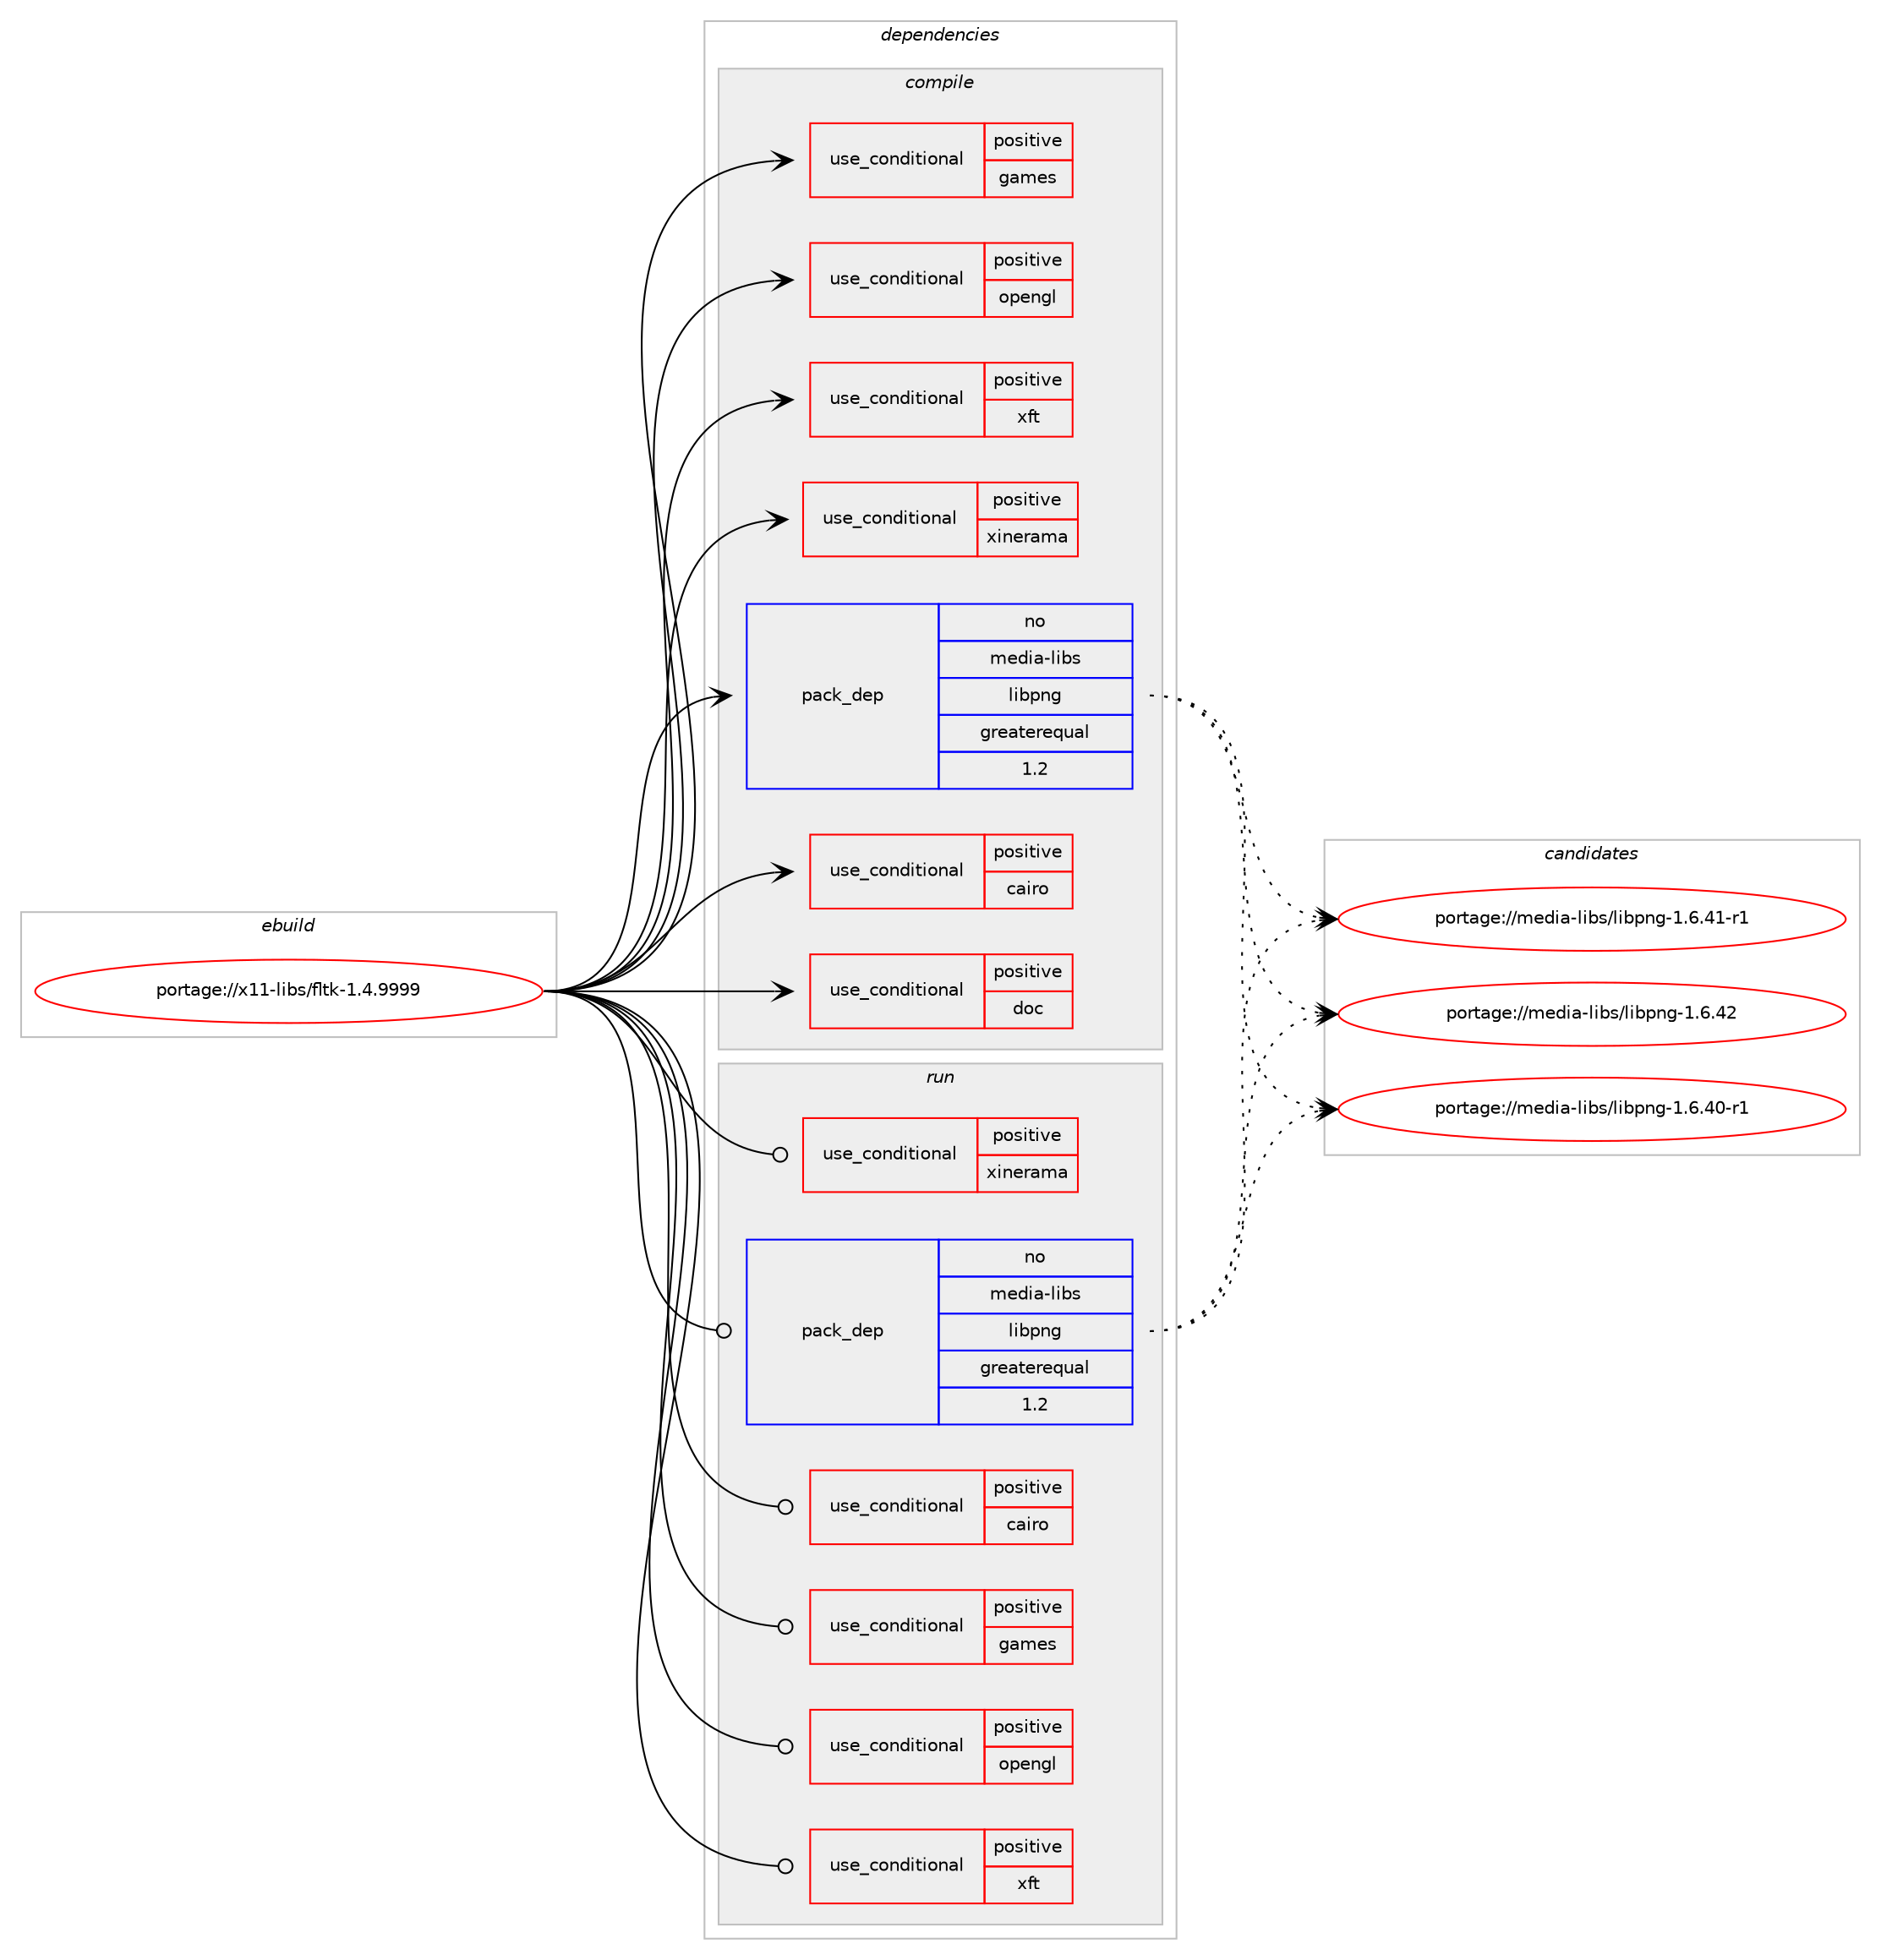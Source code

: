 digraph prolog {

# *************
# Graph options
# *************

newrank=true;
concentrate=true;
compound=true;
graph [rankdir=LR,fontname=Helvetica,fontsize=10,ranksep=1.5];#, ranksep=2.5, nodesep=0.2];
edge  [arrowhead=vee];
node  [fontname=Helvetica,fontsize=10];

# **********
# The ebuild
# **********

subgraph cluster_leftcol {
color=gray;
rank=same;
label=<<i>ebuild</i>>;
id [label="portage://x11-libs/fltk-1.4.9999", color=red, width=4, href="../x11-libs/fltk-1.4.9999.svg"];
}

# ****************
# The dependencies
# ****************

subgraph cluster_midcol {
color=gray;
label=<<i>dependencies</i>>;
subgraph cluster_compile {
fillcolor="#eeeeee";
style=filled;
label=<<i>compile</i>>;
subgraph cond17337 {
dependency26240 [label=<<TABLE BORDER="0" CELLBORDER="1" CELLSPACING="0" CELLPADDING="4"><TR><TD ROWSPAN="3" CELLPADDING="10">use_conditional</TD></TR><TR><TD>positive</TD></TR><TR><TD>cairo</TD></TR></TABLE>>, shape=none, color=red];
# *** BEGIN UNKNOWN DEPENDENCY TYPE (TODO) ***
# dependency26240 -> package_dependency(portage://x11-libs/fltk-1.4.9999,install,no,x11-libs,cairo,none,[,,],[],[use(optenable(abi_x86_32),negative),use(optenable(abi_x86_64),negative),use(optenable(abi_x86_x32),negative),use(optenable(abi_mips_n32),negative),use(optenable(abi_mips_n64),negative),use(optenable(abi_mips_o32),negative),use(optenable(abi_s390_32),negative),use(optenable(abi_s390_64),negative),use(enable(X),none)])
# *** END UNKNOWN DEPENDENCY TYPE (TODO) ***

}
id:e -> dependency26240:w [weight=20,style="solid",arrowhead="vee"];
subgraph cond17338 {
dependency26241 [label=<<TABLE BORDER="0" CELLBORDER="1" CELLSPACING="0" CELLPADDING="4"><TR><TD ROWSPAN="3" CELLPADDING="10">use_conditional</TD></TR><TR><TD>positive</TD></TR><TR><TD>doc</TD></TR></TABLE>>, shape=none, color=red];
# *** BEGIN UNKNOWN DEPENDENCY TYPE (TODO) ***
# dependency26241 -> package_dependency(portage://x11-libs/fltk-1.4.9999,install,no,app-text,doxygen,none,[,,],[],[])
# *** END UNKNOWN DEPENDENCY TYPE (TODO) ***

}
id:e -> dependency26241:w [weight=20,style="solid",arrowhead="vee"];
subgraph cond17339 {
dependency26242 [label=<<TABLE BORDER="0" CELLBORDER="1" CELLSPACING="0" CELLPADDING="4"><TR><TD ROWSPAN="3" CELLPADDING="10">use_conditional</TD></TR><TR><TD>positive</TD></TR><TR><TD>games</TD></TR></TABLE>>, shape=none, color=red];
# *** BEGIN UNKNOWN DEPENDENCY TYPE (TODO) ***
# dependency26242 -> package_dependency(portage://x11-libs/fltk-1.4.9999,install,weak,sys-block,blocks,none,[,,],[],[])
# *** END UNKNOWN DEPENDENCY TYPE (TODO) ***

}
id:e -> dependency26242:w [weight=20,style="solid",arrowhead="vee"];
subgraph cond17340 {
dependency26243 [label=<<TABLE BORDER="0" CELLBORDER="1" CELLSPACING="0" CELLPADDING="4"><TR><TD ROWSPAN="3" CELLPADDING="10">use_conditional</TD></TR><TR><TD>positive</TD></TR><TR><TD>opengl</TD></TR></TABLE>>, shape=none, color=red];
# *** BEGIN UNKNOWN DEPENDENCY TYPE (TODO) ***
# dependency26243 -> package_dependency(portage://x11-libs/fltk-1.4.9999,install,no,virtual,glu,none,[,,],[],[use(optenable(abi_x86_32),negative),use(optenable(abi_x86_64),negative),use(optenable(abi_x86_x32),negative),use(optenable(abi_mips_n32),negative),use(optenable(abi_mips_n64),negative),use(optenable(abi_mips_o32),negative),use(optenable(abi_s390_32),negative),use(optenable(abi_s390_64),negative)])
# *** END UNKNOWN DEPENDENCY TYPE (TODO) ***

# *** BEGIN UNKNOWN DEPENDENCY TYPE (TODO) ***
# dependency26243 -> package_dependency(portage://x11-libs/fltk-1.4.9999,install,no,virtual,opengl,none,[,,],[],[use(optenable(abi_x86_32),negative),use(optenable(abi_x86_64),negative),use(optenable(abi_x86_x32),negative),use(optenable(abi_mips_n32),negative),use(optenable(abi_mips_n64),negative),use(optenable(abi_mips_o32),negative),use(optenable(abi_s390_32),negative),use(optenable(abi_s390_64),negative)])
# *** END UNKNOWN DEPENDENCY TYPE (TODO) ***

}
id:e -> dependency26243:w [weight=20,style="solid",arrowhead="vee"];
subgraph cond17341 {
dependency26244 [label=<<TABLE BORDER="0" CELLBORDER="1" CELLSPACING="0" CELLPADDING="4"><TR><TD ROWSPAN="3" CELLPADDING="10">use_conditional</TD></TR><TR><TD>positive</TD></TR><TR><TD>xft</TD></TR></TABLE>>, shape=none, color=red];
# *** BEGIN UNKNOWN DEPENDENCY TYPE (TODO) ***
# dependency26244 -> package_dependency(portage://x11-libs/fltk-1.4.9999,install,no,x11-libs,libXft,none,[,,],[],[use(optenable(abi_x86_32),negative),use(optenable(abi_x86_64),negative),use(optenable(abi_x86_x32),negative),use(optenable(abi_mips_n32),negative),use(optenable(abi_mips_n64),negative),use(optenable(abi_mips_o32),negative),use(optenable(abi_s390_32),negative),use(optenable(abi_s390_64),negative)])
# *** END UNKNOWN DEPENDENCY TYPE (TODO) ***

}
id:e -> dependency26244:w [weight=20,style="solid",arrowhead="vee"];
subgraph cond17342 {
dependency26245 [label=<<TABLE BORDER="0" CELLBORDER="1" CELLSPACING="0" CELLPADDING="4"><TR><TD ROWSPAN="3" CELLPADDING="10">use_conditional</TD></TR><TR><TD>positive</TD></TR><TR><TD>xinerama</TD></TR></TABLE>>, shape=none, color=red];
# *** BEGIN UNKNOWN DEPENDENCY TYPE (TODO) ***
# dependency26245 -> package_dependency(portage://x11-libs/fltk-1.4.9999,install,no,x11-libs,libXinerama,none,[,,],[],[use(optenable(abi_x86_32),negative),use(optenable(abi_x86_64),negative),use(optenable(abi_x86_x32),negative),use(optenable(abi_mips_n32),negative),use(optenable(abi_mips_n64),negative),use(optenable(abi_mips_o32),negative),use(optenable(abi_s390_32),negative),use(optenable(abi_s390_64),negative)])
# *** END UNKNOWN DEPENDENCY TYPE (TODO) ***

}
id:e -> dependency26245:w [weight=20,style="solid",arrowhead="vee"];
subgraph pack8577 {
dependency26246 [label=<<TABLE BORDER="0" CELLBORDER="1" CELLSPACING="0" CELLPADDING="4" WIDTH="220"><TR><TD ROWSPAN="6" CELLPADDING="30">pack_dep</TD></TR><TR><TD WIDTH="110">no</TD></TR><TR><TD>media-libs</TD></TR><TR><TD>libpng</TD></TR><TR><TD>greaterequal</TD></TR><TR><TD>1.2</TD></TR></TABLE>>, shape=none, color=blue];
}
id:e -> dependency26246:w [weight=20,style="solid",arrowhead="vee"];
# *** BEGIN UNKNOWN DEPENDENCY TYPE (TODO) ***
# id -> package_dependency(portage://x11-libs/fltk-1.4.9999,install,no,sys-libs,zlib,none,[,,],[],[use(optenable(abi_x86_32),negative),use(optenable(abi_x86_64),negative),use(optenable(abi_x86_x32),negative),use(optenable(abi_mips_n32),negative),use(optenable(abi_mips_n64),negative),use(optenable(abi_mips_o32),negative),use(optenable(abi_s390_32),negative),use(optenable(abi_s390_64),negative)])
# *** END UNKNOWN DEPENDENCY TYPE (TODO) ***

# *** BEGIN UNKNOWN DEPENDENCY TYPE (TODO) ***
# id -> package_dependency(portage://x11-libs/fltk-1.4.9999,install,no,virtual,jpeg,none,[,,],[slot(0),equal],[use(optenable(abi_x86_32),negative),use(optenable(abi_x86_64),negative),use(optenable(abi_x86_x32),negative),use(optenable(abi_mips_n32),negative),use(optenable(abi_mips_n64),negative),use(optenable(abi_mips_o32),negative),use(optenable(abi_s390_32),negative),use(optenable(abi_s390_64),negative)])
# *** END UNKNOWN DEPENDENCY TYPE (TODO) ***

# *** BEGIN UNKNOWN DEPENDENCY TYPE (TODO) ***
# id -> package_dependency(portage://x11-libs/fltk-1.4.9999,install,no,virtual,pkgconfig,none,[,,],[],[])
# *** END UNKNOWN DEPENDENCY TYPE (TODO) ***

# *** BEGIN UNKNOWN DEPENDENCY TYPE (TODO) ***
# id -> package_dependency(portage://x11-libs/fltk-1.4.9999,install,no,x11-base,xorg-proto,none,[,,],[],[])
# *** END UNKNOWN DEPENDENCY TYPE (TODO) ***

# *** BEGIN UNKNOWN DEPENDENCY TYPE (TODO) ***
# id -> package_dependency(portage://x11-libs/fltk-1.4.9999,install,no,x11-libs,libICE,none,[,,],[],[use(optenable(abi_x86_32),negative),use(optenable(abi_x86_64),negative),use(optenable(abi_x86_x32),negative),use(optenable(abi_mips_n32),negative),use(optenable(abi_mips_n64),negative),use(optenable(abi_mips_o32),negative),use(optenable(abi_s390_32),negative),use(optenable(abi_s390_64),negative)])
# *** END UNKNOWN DEPENDENCY TYPE (TODO) ***

# *** BEGIN UNKNOWN DEPENDENCY TYPE (TODO) ***
# id -> package_dependency(portage://x11-libs/fltk-1.4.9999,install,no,x11-libs,libSM,none,[,,],[],[use(optenable(abi_x86_32),negative),use(optenable(abi_x86_64),negative),use(optenable(abi_x86_x32),negative),use(optenable(abi_mips_n32),negative),use(optenable(abi_mips_n64),negative),use(optenable(abi_mips_o32),negative),use(optenable(abi_s390_32),negative),use(optenable(abi_s390_64),negative)])
# *** END UNKNOWN DEPENDENCY TYPE (TODO) ***

# *** BEGIN UNKNOWN DEPENDENCY TYPE (TODO) ***
# id -> package_dependency(portage://x11-libs/fltk-1.4.9999,install,no,x11-libs,libXcursor,none,[,,],[],[use(optenable(abi_x86_32),negative),use(optenable(abi_x86_64),negative),use(optenable(abi_x86_x32),negative),use(optenable(abi_mips_n32),negative),use(optenable(abi_mips_n64),negative),use(optenable(abi_mips_o32),negative),use(optenable(abi_s390_32),negative),use(optenable(abi_s390_64),negative)])
# *** END UNKNOWN DEPENDENCY TYPE (TODO) ***

# *** BEGIN UNKNOWN DEPENDENCY TYPE (TODO) ***
# id -> package_dependency(portage://x11-libs/fltk-1.4.9999,install,no,x11-libs,libXext,none,[,,],[],[use(optenable(abi_x86_32),negative),use(optenable(abi_x86_64),negative),use(optenable(abi_x86_x32),negative),use(optenable(abi_mips_n32),negative),use(optenable(abi_mips_n64),negative),use(optenable(abi_mips_o32),negative),use(optenable(abi_s390_32),negative),use(optenable(abi_s390_64),negative)])
# *** END UNKNOWN DEPENDENCY TYPE (TODO) ***

# *** BEGIN UNKNOWN DEPENDENCY TYPE (TODO) ***
# id -> package_dependency(portage://x11-libs/fltk-1.4.9999,install,no,x11-libs,libXfixes,none,[,,],[],[use(optenable(abi_x86_32),negative),use(optenable(abi_x86_64),negative),use(optenable(abi_x86_x32),negative),use(optenable(abi_mips_n32),negative),use(optenable(abi_mips_n64),negative),use(optenable(abi_mips_o32),negative),use(optenable(abi_s390_32),negative),use(optenable(abi_s390_64),negative)])
# *** END UNKNOWN DEPENDENCY TYPE (TODO) ***

# *** BEGIN UNKNOWN DEPENDENCY TYPE (TODO) ***
# id -> package_dependency(portage://x11-libs/fltk-1.4.9999,install,no,x11-libs,libXt,none,[,,],[],[use(optenable(abi_x86_32),negative),use(optenable(abi_x86_64),negative),use(optenable(abi_x86_x32),negative),use(optenable(abi_mips_n32),negative),use(optenable(abi_mips_n64),negative),use(optenable(abi_mips_o32),negative),use(optenable(abi_s390_32),negative),use(optenable(abi_s390_64),negative)])
# *** END UNKNOWN DEPENDENCY TYPE (TODO) ***

}
subgraph cluster_compileandrun {
fillcolor="#eeeeee";
style=filled;
label=<<i>compile and run</i>>;
}
subgraph cluster_run {
fillcolor="#eeeeee";
style=filled;
label=<<i>run</i>>;
subgraph cond17343 {
dependency26247 [label=<<TABLE BORDER="0" CELLBORDER="1" CELLSPACING="0" CELLPADDING="4"><TR><TD ROWSPAN="3" CELLPADDING="10">use_conditional</TD></TR><TR><TD>positive</TD></TR><TR><TD>cairo</TD></TR></TABLE>>, shape=none, color=red];
# *** BEGIN UNKNOWN DEPENDENCY TYPE (TODO) ***
# dependency26247 -> package_dependency(portage://x11-libs/fltk-1.4.9999,run,no,x11-libs,cairo,none,[,,],[],[use(optenable(abi_x86_32),negative),use(optenable(abi_x86_64),negative),use(optenable(abi_x86_x32),negative),use(optenable(abi_mips_n32),negative),use(optenable(abi_mips_n64),negative),use(optenable(abi_mips_o32),negative),use(optenable(abi_s390_32),negative),use(optenable(abi_s390_64),negative),use(enable(X),none)])
# *** END UNKNOWN DEPENDENCY TYPE (TODO) ***

}
id:e -> dependency26247:w [weight=20,style="solid",arrowhead="odot"];
subgraph cond17344 {
dependency26248 [label=<<TABLE BORDER="0" CELLBORDER="1" CELLSPACING="0" CELLPADDING="4"><TR><TD ROWSPAN="3" CELLPADDING="10">use_conditional</TD></TR><TR><TD>positive</TD></TR><TR><TD>games</TD></TR></TABLE>>, shape=none, color=red];
# *** BEGIN UNKNOWN DEPENDENCY TYPE (TODO) ***
# dependency26248 -> package_dependency(portage://x11-libs/fltk-1.4.9999,run,weak,sys-block,blocks,none,[,,],[],[])
# *** END UNKNOWN DEPENDENCY TYPE (TODO) ***

}
id:e -> dependency26248:w [weight=20,style="solid",arrowhead="odot"];
subgraph cond17345 {
dependency26249 [label=<<TABLE BORDER="0" CELLBORDER="1" CELLSPACING="0" CELLPADDING="4"><TR><TD ROWSPAN="3" CELLPADDING="10">use_conditional</TD></TR><TR><TD>positive</TD></TR><TR><TD>opengl</TD></TR></TABLE>>, shape=none, color=red];
# *** BEGIN UNKNOWN DEPENDENCY TYPE (TODO) ***
# dependency26249 -> package_dependency(portage://x11-libs/fltk-1.4.9999,run,no,virtual,glu,none,[,,],[],[use(optenable(abi_x86_32),negative),use(optenable(abi_x86_64),negative),use(optenable(abi_x86_x32),negative),use(optenable(abi_mips_n32),negative),use(optenable(abi_mips_n64),negative),use(optenable(abi_mips_o32),negative),use(optenable(abi_s390_32),negative),use(optenable(abi_s390_64),negative)])
# *** END UNKNOWN DEPENDENCY TYPE (TODO) ***

# *** BEGIN UNKNOWN DEPENDENCY TYPE (TODO) ***
# dependency26249 -> package_dependency(portage://x11-libs/fltk-1.4.9999,run,no,virtual,opengl,none,[,,],[],[use(optenable(abi_x86_32),negative),use(optenable(abi_x86_64),negative),use(optenable(abi_x86_x32),negative),use(optenable(abi_mips_n32),negative),use(optenable(abi_mips_n64),negative),use(optenable(abi_mips_o32),negative),use(optenable(abi_s390_32),negative),use(optenable(abi_s390_64),negative)])
# *** END UNKNOWN DEPENDENCY TYPE (TODO) ***

}
id:e -> dependency26249:w [weight=20,style="solid",arrowhead="odot"];
subgraph cond17346 {
dependency26250 [label=<<TABLE BORDER="0" CELLBORDER="1" CELLSPACING="0" CELLPADDING="4"><TR><TD ROWSPAN="3" CELLPADDING="10">use_conditional</TD></TR><TR><TD>positive</TD></TR><TR><TD>xft</TD></TR></TABLE>>, shape=none, color=red];
# *** BEGIN UNKNOWN DEPENDENCY TYPE (TODO) ***
# dependency26250 -> package_dependency(portage://x11-libs/fltk-1.4.9999,run,no,x11-libs,libXft,none,[,,],[],[use(optenable(abi_x86_32),negative),use(optenable(abi_x86_64),negative),use(optenable(abi_x86_x32),negative),use(optenable(abi_mips_n32),negative),use(optenable(abi_mips_n64),negative),use(optenable(abi_mips_o32),negative),use(optenable(abi_s390_32),negative),use(optenable(abi_s390_64),negative)])
# *** END UNKNOWN DEPENDENCY TYPE (TODO) ***

}
id:e -> dependency26250:w [weight=20,style="solid",arrowhead="odot"];
subgraph cond17347 {
dependency26251 [label=<<TABLE BORDER="0" CELLBORDER="1" CELLSPACING="0" CELLPADDING="4"><TR><TD ROWSPAN="3" CELLPADDING="10">use_conditional</TD></TR><TR><TD>positive</TD></TR><TR><TD>xinerama</TD></TR></TABLE>>, shape=none, color=red];
# *** BEGIN UNKNOWN DEPENDENCY TYPE (TODO) ***
# dependency26251 -> package_dependency(portage://x11-libs/fltk-1.4.9999,run,no,x11-libs,libXinerama,none,[,,],[],[use(optenable(abi_x86_32),negative),use(optenable(abi_x86_64),negative),use(optenable(abi_x86_x32),negative),use(optenable(abi_mips_n32),negative),use(optenable(abi_mips_n64),negative),use(optenable(abi_mips_o32),negative),use(optenable(abi_s390_32),negative),use(optenable(abi_s390_64),negative)])
# *** END UNKNOWN DEPENDENCY TYPE (TODO) ***

}
id:e -> dependency26251:w [weight=20,style="solid",arrowhead="odot"];
subgraph pack8578 {
dependency26252 [label=<<TABLE BORDER="0" CELLBORDER="1" CELLSPACING="0" CELLPADDING="4" WIDTH="220"><TR><TD ROWSPAN="6" CELLPADDING="30">pack_dep</TD></TR><TR><TD WIDTH="110">no</TD></TR><TR><TD>media-libs</TD></TR><TR><TD>libpng</TD></TR><TR><TD>greaterequal</TD></TR><TR><TD>1.2</TD></TR></TABLE>>, shape=none, color=blue];
}
id:e -> dependency26252:w [weight=20,style="solid",arrowhead="odot"];
# *** BEGIN UNKNOWN DEPENDENCY TYPE (TODO) ***
# id -> package_dependency(portage://x11-libs/fltk-1.4.9999,run,no,sys-libs,zlib,none,[,,],[],[use(optenable(abi_x86_32),negative),use(optenable(abi_x86_64),negative),use(optenable(abi_x86_x32),negative),use(optenable(abi_mips_n32),negative),use(optenable(abi_mips_n64),negative),use(optenable(abi_mips_o32),negative),use(optenable(abi_s390_32),negative),use(optenable(abi_s390_64),negative)])
# *** END UNKNOWN DEPENDENCY TYPE (TODO) ***

# *** BEGIN UNKNOWN DEPENDENCY TYPE (TODO) ***
# id -> package_dependency(portage://x11-libs/fltk-1.4.9999,run,no,virtual,jpeg,none,[,,],[slot(0),equal],[use(optenable(abi_x86_32),negative),use(optenable(abi_x86_64),negative),use(optenable(abi_x86_x32),negative),use(optenable(abi_mips_n32),negative),use(optenable(abi_mips_n64),negative),use(optenable(abi_mips_o32),negative),use(optenable(abi_s390_32),negative),use(optenable(abi_s390_64),negative)])
# *** END UNKNOWN DEPENDENCY TYPE (TODO) ***

# *** BEGIN UNKNOWN DEPENDENCY TYPE (TODO) ***
# id -> package_dependency(portage://x11-libs/fltk-1.4.9999,run,no,x11-libs,libICE,none,[,,],[],[use(optenable(abi_x86_32),negative),use(optenable(abi_x86_64),negative),use(optenable(abi_x86_x32),negative),use(optenable(abi_mips_n32),negative),use(optenable(abi_mips_n64),negative),use(optenable(abi_mips_o32),negative),use(optenable(abi_s390_32),negative),use(optenable(abi_s390_64),negative)])
# *** END UNKNOWN DEPENDENCY TYPE (TODO) ***

# *** BEGIN UNKNOWN DEPENDENCY TYPE (TODO) ***
# id -> package_dependency(portage://x11-libs/fltk-1.4.9999,run,no,x11-libs,libSM,none,[,,],[],[use(optenable(abi_x86_32),negative),use(optenable(abi_x86_64),negative),use(optenable(abi_x86_x32),negative),use(optenable(abi_mips_n32),negative),use(optenable(abi_mips_n64),negative),use(optenable(abi_mips_o32),negative),use(optenable(abi_s390_32),negative),use(optenable(abi_s390_64),negative)])
# *** END UNKNOWN DEPENDENCY TYPE (TODO) ***

# *** BEGIN UNKNOWN DEPENDENCY TYPE (TODO) ***
# id -> package_dependency(portage://x11-libs/fltk-1.4.9999,run,no,x11-libs,libXcursor,none,[,,],[],[use(optenable(abi_x86_32),negative),use(optenable(abi_x86_64),negative),use(optenable(abi_x86_x32),negative),use(optenable(abi_mips_n32),negative),use(optenable(abi_mips_n64),negative),use(optenable(abi_mips_o32),negative),use(optenable(abi_s390_32),negative),use(optenable(abi_s390_64),negative)])
# *** END UNKNOWN DEPENDENCY TYPE (TODO) ***

# *** BEGIN UNKNOWN DEPENDENCY TYPE (TODO) ***
# id -> package_dependency(portage://x11-libs/fltk-1.4.9999,run,no,x11-libs,libXext,none,[,,],[],[use(optenable(abi_x86_32),negative),use(optenable(abi_x86_64),negative),use(optenable(abi_x86_x32),negative),use(optenable(abi_mips_n32),negative),use(optenable(abi_mips_n64),negative),use(optenable(abi_mips_o32),negative),use(optenable(abi_s390_32),negative),use(optenable(abi_s390_64),negative)])
# *** END UNKNOWN DEPENDENCY TYPE (TODO) ***

# *** BEGIN UNKNOWN DEPENDENCY TYPE (TODO) ***
# id -> package_dependency(portage://x11-libs/fltk-1.4.9999,run,no,x11-libs,libXfixes,none,[,,],[],[use(optenable(abi_x86_32),negative),use(optenable(abi_x86_64),negative),use(optenable(abi_x86_x32),negative),use(optenable(abi_mips_n32),negative),use(optenable(abi_mips_n64),negative),use(optenable(abi_mips_o32),negative),use(optenable(abi_s390_32),negative),use(optenable(abi_s390_64),negative)])
# *** END UNKNOWN DEPENDENCY TYPE (TODO) ***

# *** BEGIN UNKNOWN DEPENDENCY TYPE (TODO) ***
# id -> package_dependency(portage://x11-libs/fltk-1.4.9999,run,no,x11-libs,libXt,none,[,,],[],[use(optenable(abi_x86_32),negative),use(optenable(abi_x86_64),negative),use(optenable(abi_x86_x32),negative),use(optenable(abi_mips_n32),negative),use(optenable(abi_mips_n64),negative),use(optenable(abi_mips_o32),negative),use(optenable(abi_s390_32),negative),use(optenable(abi_s390_64),negative)])
# *** END UNKNOWN DEPENDENCY TYPE (TODO) ***

}
}

# **************
# The candidates
# **************

subgraph cluster_choices {
rank=same;
color=gray;
label=<<i>candidates</i>>;

subgraph choice8577 {
color=black;
nodesep=1;
choice1091011001059745108105981154710810598112110103454946544652484511449 [label="portage://media-libs/libpng-1.6.40-r1", color=red, width=4,href="../media-libs/libpng-1.6.40-r1.svg"];
choice1091011001059745108105981154710810598112110103454946544652494511449 [label="portage://media-libs/libpng-1.6.41-r1", color=red, width=4,href="../media-libs/libpng-1.6.41-r1.svg"];
choice109101100105974510810598115471081059811211010345494654465250 [label="portage://media-libs/libpng-1.6.42", color=red, width=4,href="../media-libs/libpng-1.6.42.svg"];
dependency26246:e -> choice1091011001059745108105981154710810598112110103454946544652484511449:w [style=dotted,weight="100"];
dependency26246:e -> choice1091011001059745108105981154710810598112110103454946544652494511449:w [style=dotted,weight="100"];
dependency26246:e -> choice109101100105974510810598115471081059811211010345494654465250:w [style=dotted,weight="100"];
}
subgraph choice8578 {
color=black;
nodesep=1;
choice1091011001059745108105981154710810598112110103454946544652484511449 [label="portage://media-libs/libpng-1.6.40-r1", color=red, width=4,href="../media-libs/libpng-1.6.40-r1.svg"];
choice1091011001059745108105981154710810598112110103454946544652494511449 [label="portage://media-libs/libpng-1.6.41-r1", color=red, width=4,href="../media-libs/libpng-1.6.41-r1.svg"];
choice109101100105974510810598115471081059811211010345494654465250 [label="portage://media-libs/libpng-1.6.42", color=red, width=4,href="../media-libs/libpng-1.6.42.svg"];
dependency26252:e -> choice1091011001059745108105981154710810598112110103454946544652484511449:w [style=dotted,weight="100"];
dependency26252:e -> choice1091011001059745108105981154710810598112110103454946544652494511449:w [style=dotted,weight="100"];
dependency26252:e -> choice109101100105974510810598115471081059811211010345494654465250:w [style=dotted,weight="100"];
}
}

}
